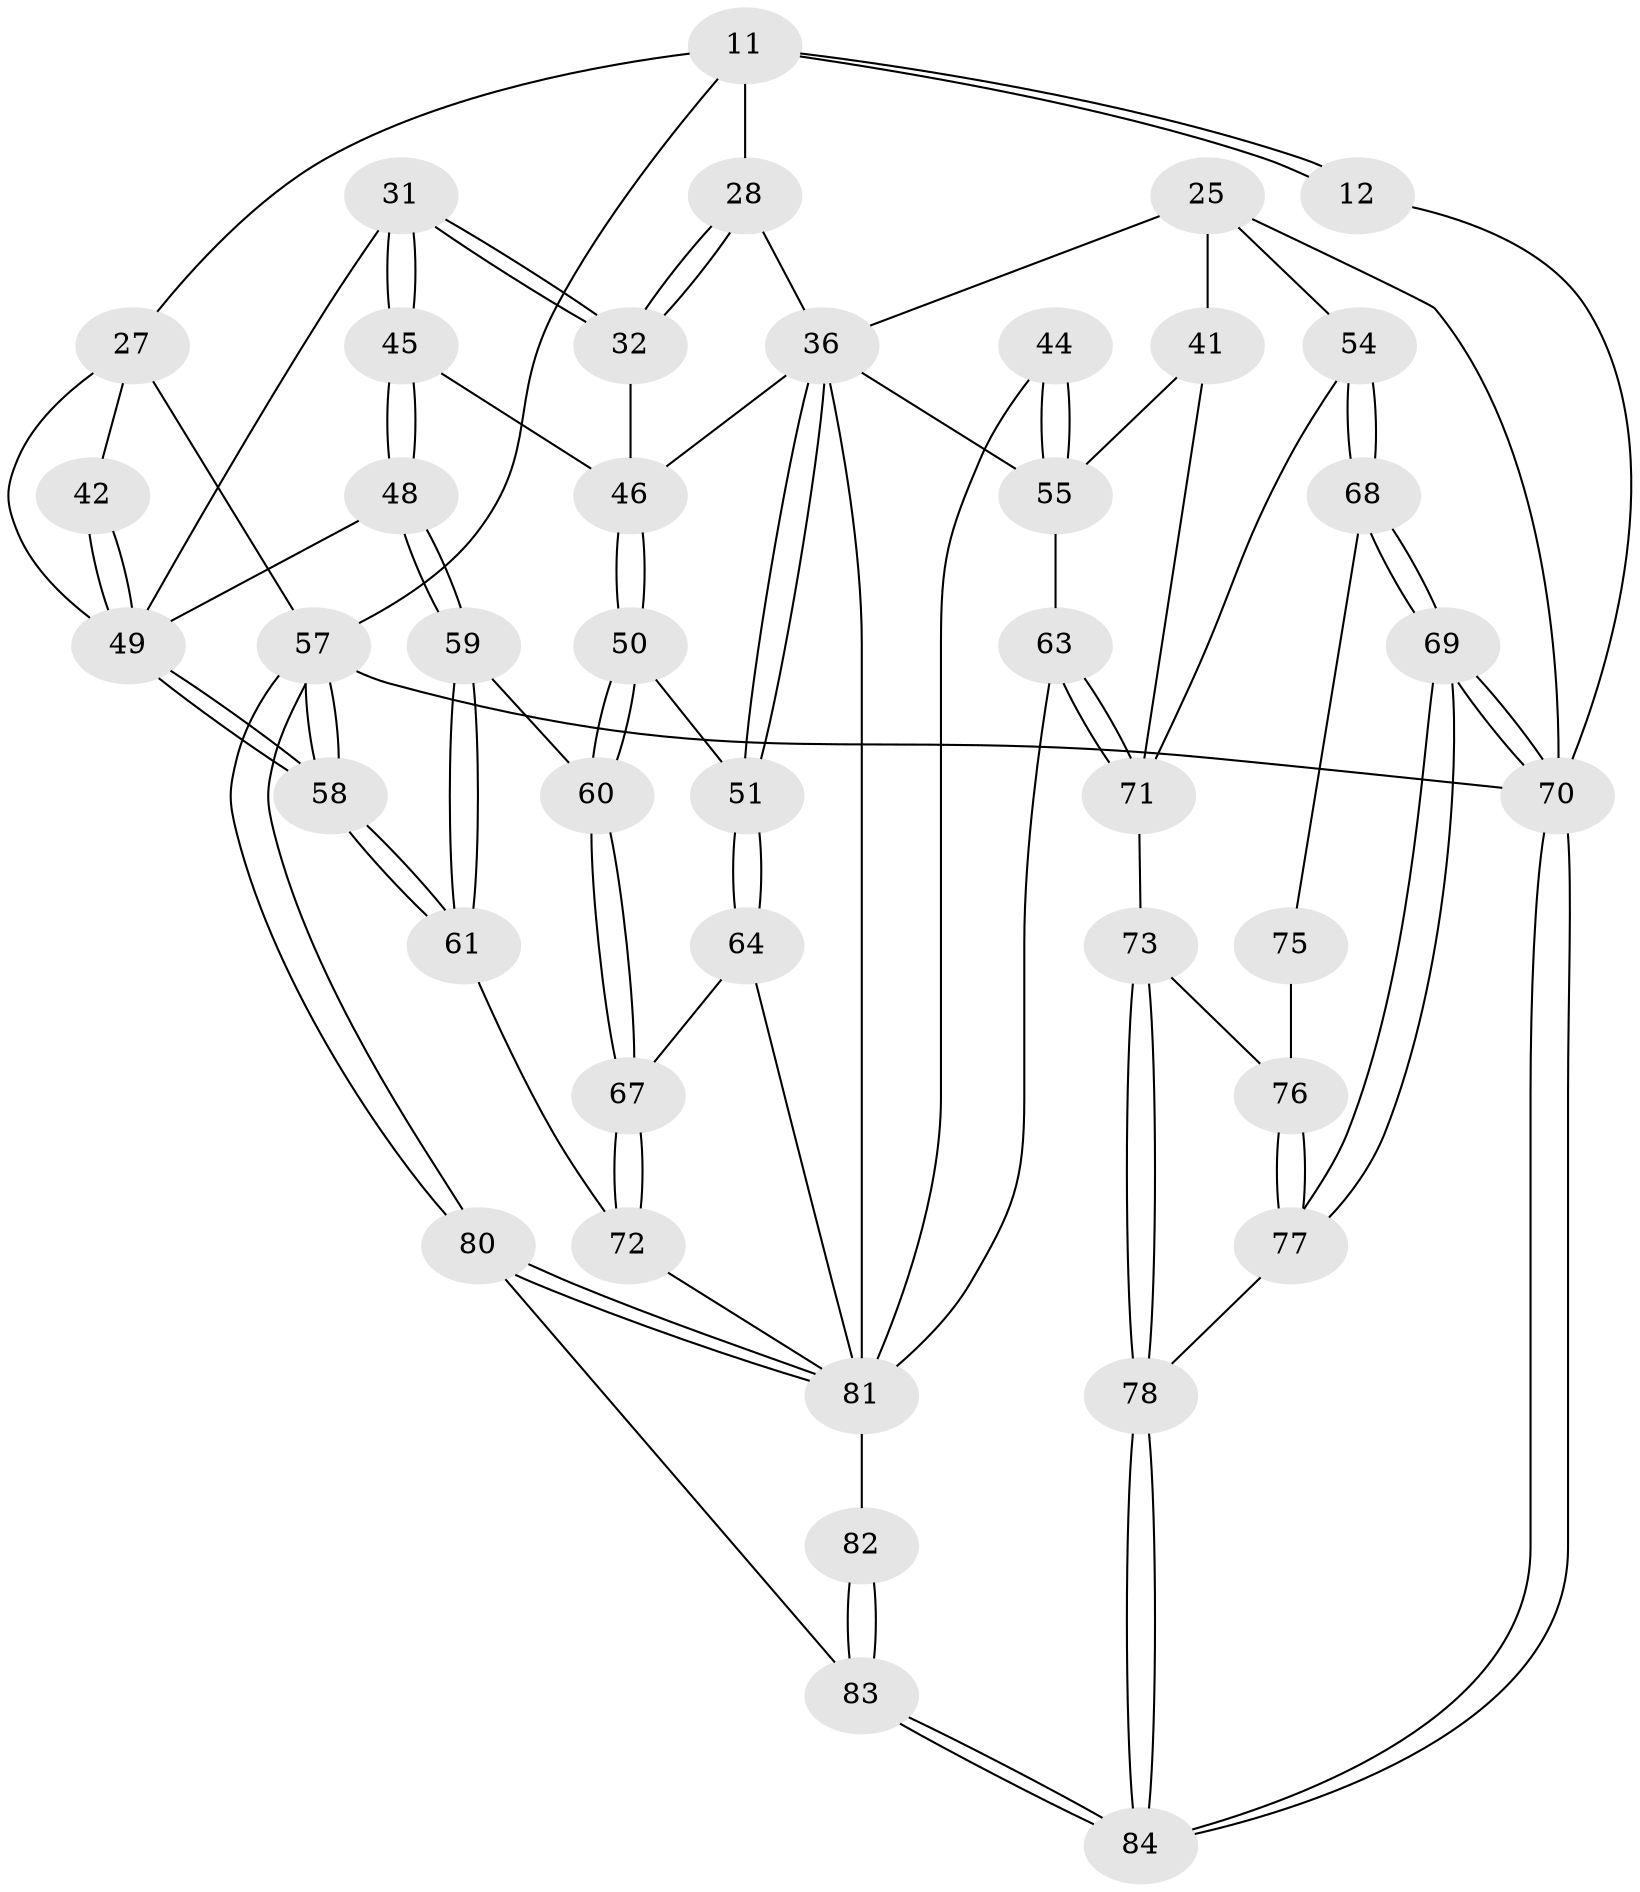 // original degree distribution, {3: 0.023809523809523808, 6: 0.19047619047619047, 5: 0.5714285714285714, 4: 0.21428571428571427}
// Generated by graph-tools (version 1.1) at 2025/02/03/09/25 05:02:17]
// undirected, 42 vertices, 101 edges
graph export_dot {
graph [start="1"]
  node [color=gray90,style=filled];
  11 [pos="+0.5477595657352617+0.21980229174787433",super="+10"];
  12 [pos="+0.5055930543153165+0.21455264153190742",super="+6"];
  25 [pos="+0.31884562531577215+0.3200691862122217",super="+14+17+19"];
  27 [pos="+0.8490049600916024+0.184878789091616",super="+26"];
  28 [pos="+0.6819210076482506+0.25621970098810043",super="+21"];
  31 [pos="+0.8846451934801831+0.4161774621539033"];
  32 [pos="+0.762867558756138+0.40997758058598827"];
  36 [pos="+0.5752573716300654+0.5718645023348286",super="+35+24"];
  41 [pos="+0.23223086133949056+0.5189457416260002",super="+38+33+20"];
  42 [pos="+1+0.3610828434400424"];
  44 [pos="+0.4569675928723344+0.5503316621125676"];
  45 [pos="+0.8115956505943648+0.5629409774570008"];
  46 [pos="+0.7489864560112429+0.5556818930114564",super="+34"];
  48 [pos="+0.8384775447289555+0.5813042120411206"];
  49 [pos="+1+0.7158597270454343",super="+47+30+29"];
  50 [pos="+0.683023317023139+0.5966332713063894"];
  51 [pos="+0.6044689642592346+0.6029646186623508"];
  54 [pos="+0+0.559605467138527"];
  55 [pos="+0.31675224450930295+0.6271847760788171",super="+40+39"];
  57 [pos="+1+1",super="+2"];
  58 [pos="+1+0.79907678509102"];
  59 [pos="+0.8577529431180421+0.7499805149974713"];
  60 [pos="+0.7952806865178235+0.7351927459817542"];
  61 [pos="+0.911265070597133+0.7935370366286214"];
  63 [pos="+0.30785336687526643+0.8340726043453197",super="+56"];
  64 [pos="+0.5751930286341189+0.8091405304538667"];
  67 [pos="+0.638321169638402+0.8011253912889155"];
  68 [pos="+0+0.6175876963084915"];
  69 [pos="+0+1"];
  70 [pos="+0+1",super="+5+13"];
  71 [pos="+0.20400079237671903+0.84646349085748",super="+53+52"];
  72 [pos="+0.827411112049525+0.8791490546272139"];
  73 [pos="+0.16610637971597247+0.8675561173009158"];
  75 [pos="+0.013542886005651787+0.8013507810207647"];
  76 [pos="+0.02173496152929577+0.9056789582873633",super="+74"];
  77 [pos="+0.0006824188537102019+0.9193933447066877"];
  78 [pos="+0.11464249538037528+0.9811607019850125"];
  80 [pos="+0.8392648979496551+1"];
  81 [pos="+0.7919264297171081+0.9611302373227278",super="+79+66"];
  82 [pos="+0.4361790804560325+0.954307489900173"];
  83 [pos="+0.4419838076099523+1"];
  84 [pos="+0+1"];
  11 -- 12 [weight=2];
  11 -- 12;
  11 -- 27;
  11 -- 57;
  11 -- 28 [weight=2];
  12 -- 70 [weight=2];
  25 -- 41 [weight=4];
  25 -- 70 [weight=3];
  25 -- 54;
  25 -- 36;
  27 -- 49;
  27 -- 57;
  27 -- 42;
  28 -- 32;
  28 -- 32;
  28 -- 36;
  31 -- 32;
  31 -- 32;
  31 -- 45;
  31 -- 45;
  31 -- 49;
  32 -- 46;
  36 -- 51;
  36 -- 51;
  36 -- 81 [weight=2];
  36 -- 46;
  36 -- 55;
  41 -- 55;
  41 -- 71;
  42 -- 49 [weight=2];
  42 -- 49;
  44 -- 55 [weight=2];
  44 -- 55;
  44 -- 81;
  45 -- 46;
  45 -- 48;
  45 -- 48;
  46 -- 50;
  46 -- 50;
  48 -- 59;
  48 -- 59;
  48 -- 49;
  49 -- 58;
  49 -- 58;
  50 -- 51;
  50 -- 60;
  50 -- 60;
  51 -- 64;
  51 -- 64;
  54 -- 68;
  54 -- 68;
  54 -- 71;
  55 -- 63;
  57 -- 58;
  57 -- 58;
  57 -- 80;
  57 -- 80;
  57 -- 70 [weight=2];
  58 -- 61;
  58 -- 61;
  59 -- 60;
  59 -- 61;
  59 -- 61;
  60 -- 67;
  60 -- 67;
  61 -- 72;
  63 -- 71 [weight=2];
  63 -- 71;
  63 -- 81;
  64 -- 67;
  64 -- 81;
  67 -- 72;
  67 -- 72;
  68 -- 69;
  68 -- 69;
  68 -- 75;
  69 -- 70;
  69 -- 70;
  69 -- 77;
  69 -- 77;
  70 -- 84;
  70 -- 84;
  71 -- 73;
  72 -- 81;
  73 -- 78;
  73 -- 78;
  73 -- 76;
  75 -- 76 [weight=2];
  76 -- 77;
  76 -- 77;
  77 -- 78;
  78 -- 84;
  78 -- 84;
  80 -- 81;
  80 -- 81;
  80 -- 83;
  81 -- 82 [weight=2];
  82 -- 83;
  82 -- 83;
  83 -- 84;
  83 -- 84;
}
